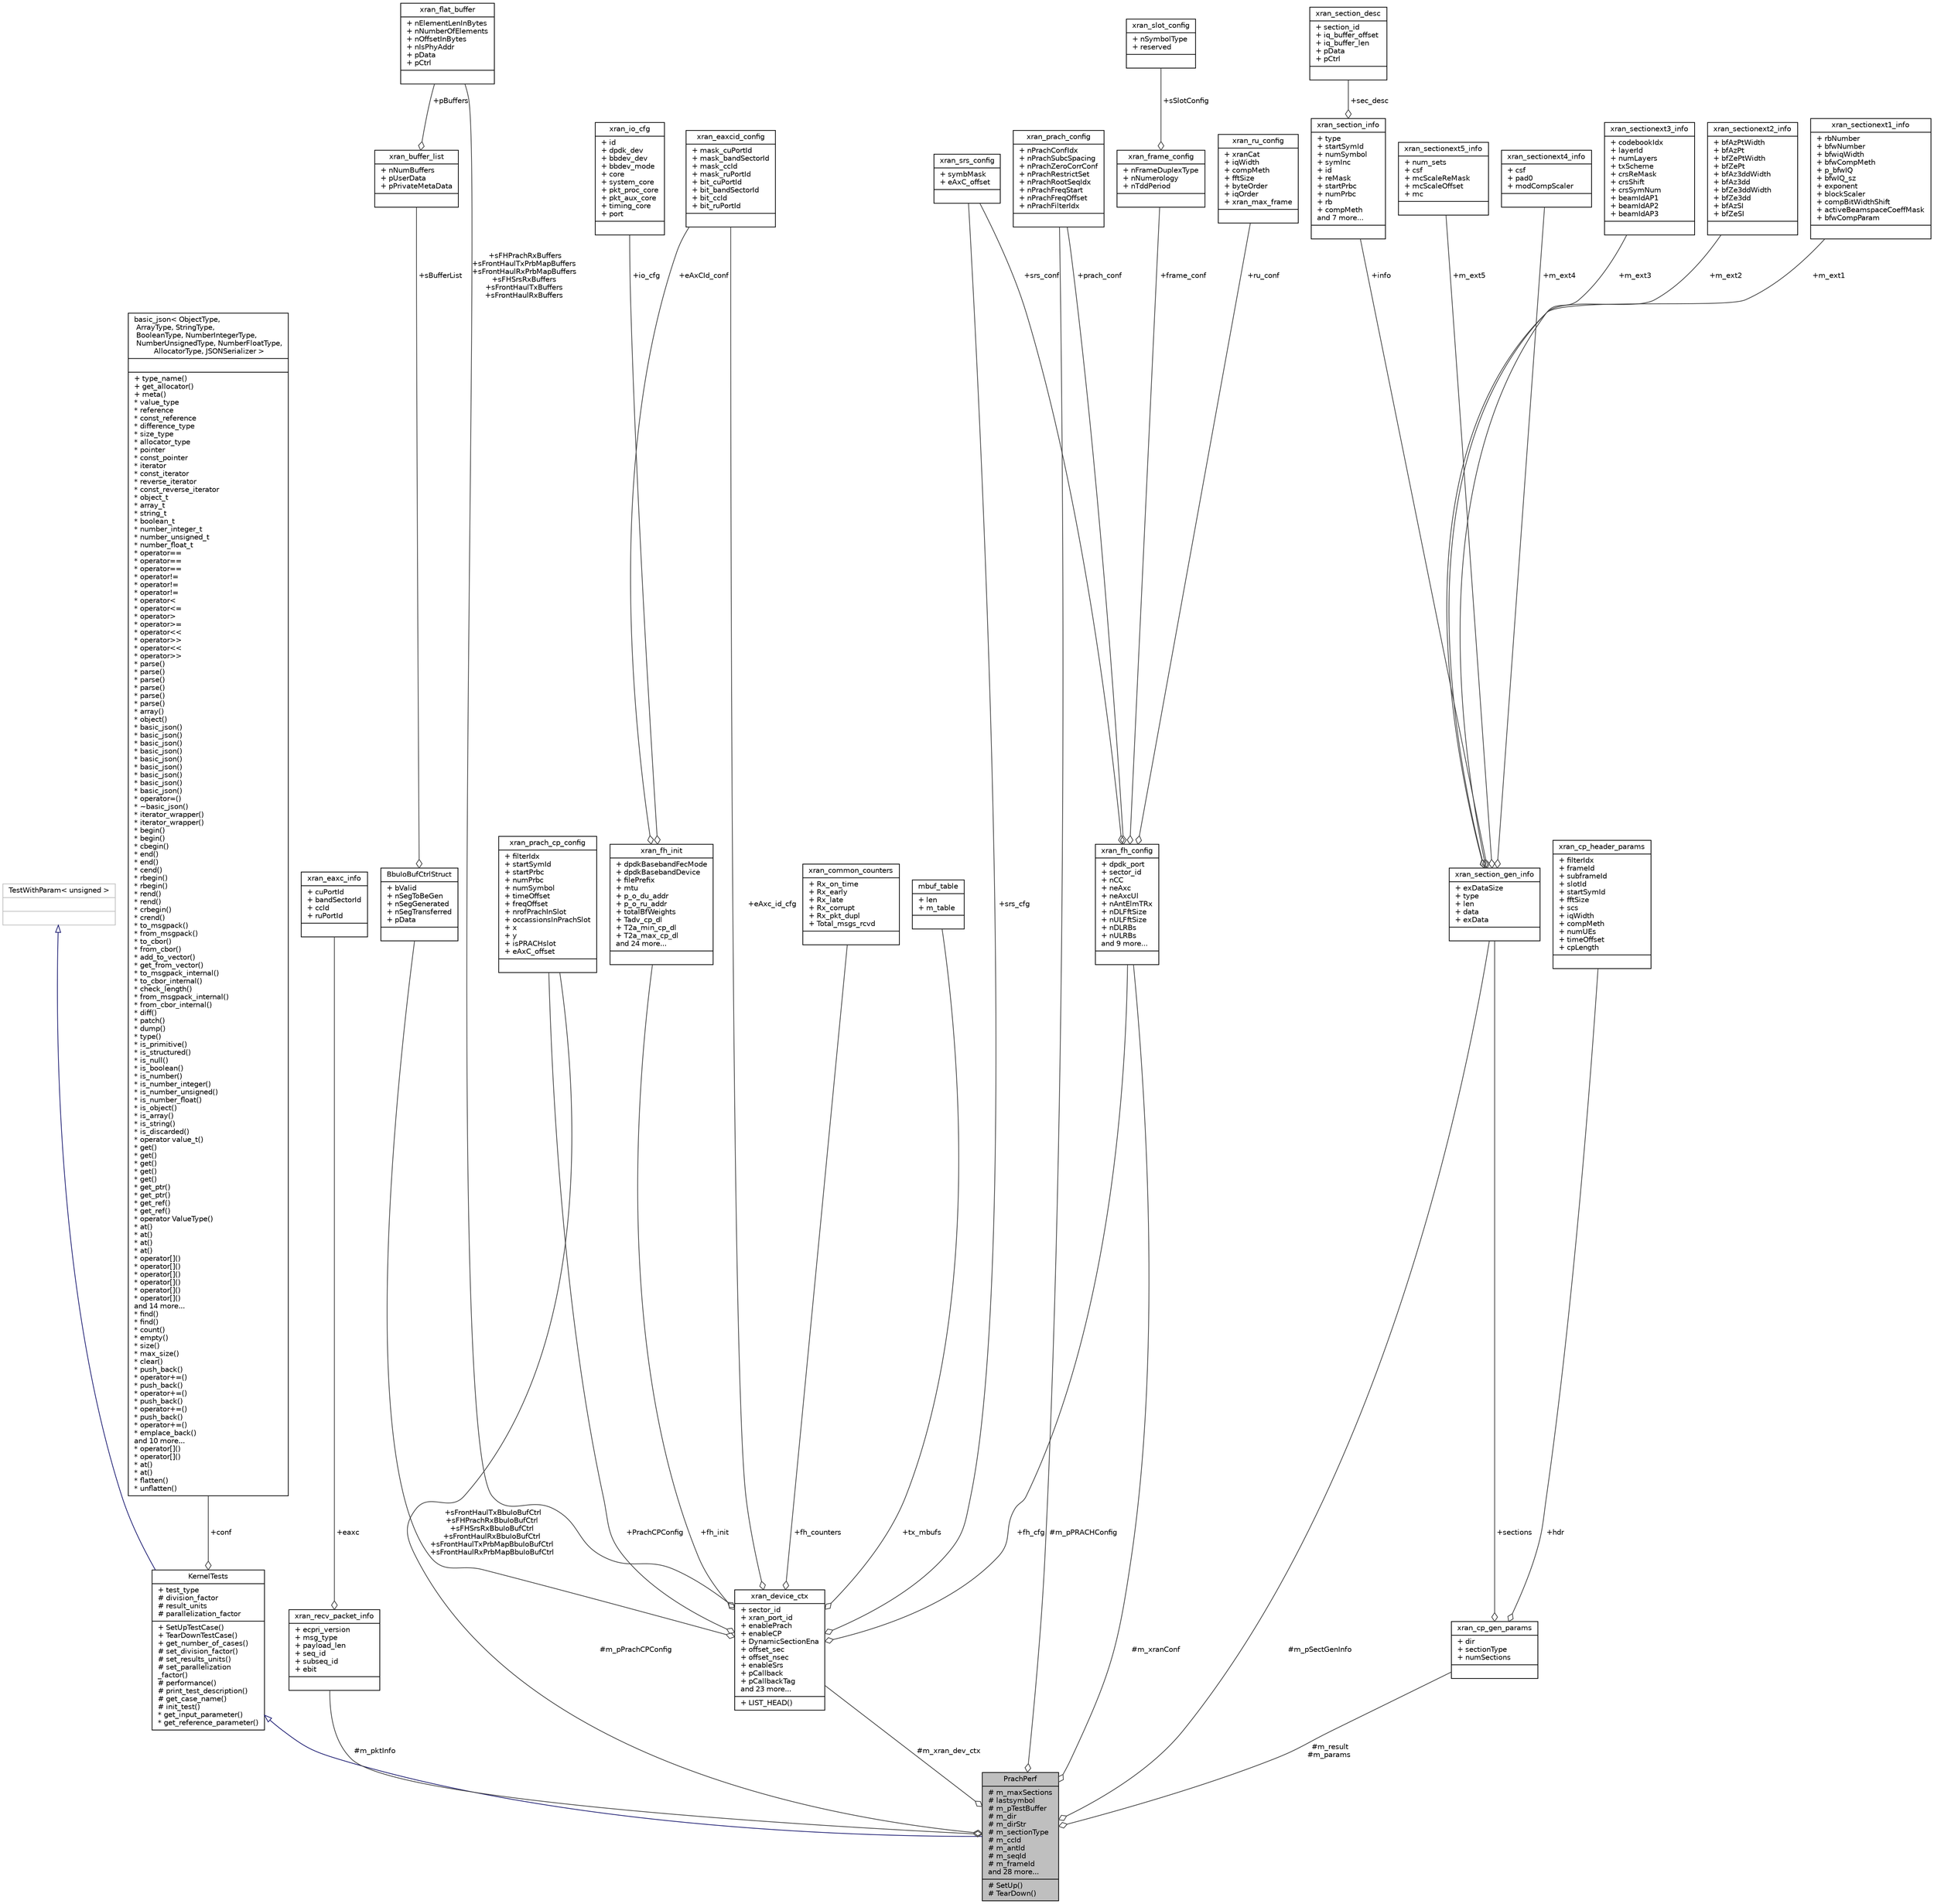 digraph "PrachPerf"
{
 // LATEX_PDF_SIZE
  edge [fontname="Helvetica",fontsize="10",labelfontname="Helvetica",labelfontsize="10"];
  node [fontname="Helvetica",fontsize="10",shape=record];
  Node1 [label="{PrachPerf\n|# m_maxSections\l# lastsymbol\l# m_pTestBuffer\l# m_dir\l# m_dirStr\l# m_sectionType\l# m_ccId\l# m_antId\l# m_seqId\l# m_frameId\land 28 more...\l|# SetUp()\l# TearDown()\l}",height=0.2,width=0.4,color="black", fillcolor="grey75", style="filled", fontcolor="black",tooltip=" "];
  Node2 -> Node1 [dir="back",color="midnightblue",fontsize="10",style="solid",arrowtail="onormal",fontname="Helvetica"];
  Node2 [label="{KernelTests\n|+ test_type\l# division_factor\l# result_units\l# parallelization_factor\l|+ SetUpTestCase()\l+ TearDownTestCase()\l+ get_number_of_cases()\l# set_division_factor()\l# set_results_units()\l# set_parallelization\l_factor()\l# performance()\l# print_test_description()\l# get_case_name()\l# init_test()\l* get_input_parameter()\l* get_reference_parameter()\l}",height=0.2,width=0.4,color="black", fillcolor="white", style="filled",URL="$class_kernel_tests.html",tooltip=" "];
  Node3 -> Node2 [dir="back",color="midnightblue",fontsize="10",style="solid",arrowtail="onormal",fontname="Helvetica"];
  Node3 [label="{TestWithParam\< unsigned \>\n||}",height=0.2,width=0.4,color="grey75", fillcolor="white", style="filled",tooltip=" "];
  Node4 -> Node2 [color="grey25",fontsize="10",style="solid",label=" +conf" ,arrowhead="odiamond",fontname="Helvetica"];
  Node4 [label="{basic_json\< ObjectType,\l ArrayType, StringType,\l BooleanType, NumberIntegerType,\l NumberUnsignedType, NumberFloatType,\l AllocatorType, JSONSerializer \>\n||+ type_name()\l+ get_allocator()\l+ meta()\l* value_type\l* reference\l* const_reference\l* difference_type\l* size_type\l* allocator_type\l* pointer\l* const_pointer\l* iterator\l* const_iterator\l* reverse_iterator\l* const_reverse_iterator\l* object_t\l* array_t\l* string_t\l* boolean_t\l* number_integer_t\l* number_unsigned_t\l* number_float_t\l* operator==\l* operator==\l* operator==\l* operator!=\l* operator!=\l* operator!=\l* operator\<\l* operator\<=\l* operator\>\l* operator\>=\l* operator\<\<\l* operator\>\>\l* operator\<\<\l* operator\>\>\l* parse()\l* parse()\l* parse()\l* parse()\l* parse()\l* parse()\l* array()\l* object()\l* basic_json()\l* basic_json()\l* basic_json()\l* basic_json()\l* basic_json()\l* basic_json()\l* basic_json()\l* basic_json()\l* basic_json()\l* operator=()\l* ~basic_json()\l* iterator_wrapper()\l* iterator_wrapper()\l* begin()\l* begin()\l* cbegin()\l* end()\l* end()\l* cend()\l* rbegin()\l* rbegin()\l* rend()\l* rend()\l* crbegin()\l* crend()\l* to_msgpack()\l* from_msgpack()\l* to_cbor()\l* from_cbor()\l* add_to_vector()\l* get_from_vector()\l* to_msgpack_internal()\l* to_cbor_internal()\l* check_length()\l* from_msgpack_internal()\l* from_cbor_internal()\l* diff()\l* patch()\l* dump()\l* type()\l* is_primitive()\l* is_structured()\l* is_null()\l* is_boolean()\l* is_number()\l* is_number_integer()\l* is_number_unsigned()\l* is_number_float()\l* is_object()\l* is_array()\l* is_string()\l* is_discarded()\l* operator value_t()\l* get()\l* get()\l* get()\l* get()\l* get()\l* get_ptr()\l* get_ptr()\l* get_ref()\l* get_ref()\l* operator ValueType()\l* at()\l* at()\l* at()\l* at()\l* operator[]()\l* operator[]()\l* operator[]()\l* operator[]()\l* operator[]()\l* operator[]()\land 14 more...\l* find()\l* find()\l* count()\l* empty()\l* size()\l* max_size()\l* clear()\l* push_back()\l* operator+=()\l* push_back()\l* operator+=()\l* push_back()\l* operator+=()\l* push_back()\l* operator+=()\l* emplace_back()\land 10 more...\l* operator[]()\l* operator[]()\l* at()\l* at()\l* flatten()\l* unflatten()\l}",height=0.2,width=0.4,color="black", fillcolor="white", style="filled",URL="$classnlohmann_1_1basic__json.html",tooltip="a class to store JSON values"];
  Node5 -> Node1 [color="grey25",fontsize="10",style="solid",label=" #m_pPRACHConfig" ,arrowhead="odiamond",fontname="Helvetica"];
  Node5 [label="{xran_prach_config\n|+ nPrachConfIdx\l+ nPrachSubcSpacing\l+ nPrachZeroCorrConf\l+ nPrachRestrictSet\l+ nPrachRootSeqIdx\l+ nPrachFreqStart\l+ nPrachFreqOffset\l+ nPrachFilterIdx\l|}",height=0.2,width=0.4,color="black", fillcolor="white", style="filled",URL="$structxran__prach__config.html",tooltip=" "];
  Node6 -> Node1 [color="grey25",fontsize="10",style="solid",label=" #m_pktInfo" ,arrowhead="odiamond",fontname="Helvetica"];
  Node6 [label="{xran_recv_packet_info\n|+ ecpri_version\l+ msg_type\l+ payload_len\l+ seq_id\l+ subseq_id\l+ ebit\l|}",height=0.2,width=0.4,color="black", fillcolor="white", style="filled",URL="$structxran__recv__packet__info.html",tooltip=" "];
  Node7 -> Node6 [color="grey25",fontsize="10",style="solid",label=" +eaxc" ,arrowhead="odiamond",fontname="Helvetica"];
  Node7 [label="{xran_eaxc_info\n|+ cuPortId\l+ bandSectorId\l+ ccId\l+ ruPortId\l|}",height=0.2,width=0.4,color="black", fillcolor="white", style="filled",URL="$structxran__eaxc__info.html",tooltip=" "];
  Node8 -> Node1 [color="grey25",fontsize="10",style="solid",label=" #m_xran_dev_ctx" ,arrowhead="odiamond",fontname="Helvetica"];
  Node8 [label="{xran_device_ctx\n|+ sector_id\l+ xran_port_id\l+ enablePrach\l+ enableCP\l+ DynamicSectionEna\l+ offset_sec\l+ offset_nsec\l+ enableSrs\l+ pCallback\l+ pCallbackTag\land 23 more...\l|+ LIST_HEAD()\l}",height=0.2,width=0.4,color="black", fillcolor="white", style="filled",URL="$structxran__device__ctx.html",tooltip=" "];
  Node9 -> Node8 [color="grey25",fontsize="10",style="solid",label=" +sFrontHaulTxBbuIoBufCtrl\n+sFHPrachRxBbuIoBufCtrl\n+sFHSrsRxBbuIoBufCtrl\n+sFrontHaulRxBbuIoBufCtrl\n+sFrontHaulTxPrbMapBbuIoBufCtrl\n+sFrontHaulRxPrbMapBbuIoBufCtrl" ,arrowhead="odiamond",fontname="Helvetica"];
  Node9 [label="{BbuIoBufCtrlStruct\n|+ bValid\l+ nSegToBeGen\l+ nSegGenerated\l+ nSegTransferred\l+ pData\l|}",height=0.2,width=0.4,color="black", fillcolor="white", style="filled",URL="$struct_bbu_io_buf_ctrl_struct.html",tooltip=" "];
  Node10 -> Node9 [color="grey25",fontsize="10",style="solid",label=" +sBufferList" ,arrowhead="odiamond",fontname="Helvetica"];
  Node10 [label="{xran_buffer_list\n|+ nNumBuffers\l+ pUserData\l+ pPrivateMetaData\l|}",height=0.2,width=0.4,color="black", fillcolor="white", style="filled",URL="$structxran__buffer__list.html",tooltip=" "];
  Node11 -> Node10 [color="grey25",fontsize="10",style="solid",label=" +pBuffers" ,arrowhead="odiamond",fontname="Helvetica"];
  Node11 [label="{xran_flat_buffer\n|+ nElementLenInBytes\l+ nNumberOfElements\l+ nOffsetInBytes\l+ nIsPhyAddr\l+ pData\l+ pCtrl\l|}",height=0.2,width=0.4,color="black", fillcolor="white", style="filled",URL="$structxran__flat__buffer.html",tooltip=" "];
  Node12 -> Node8 [color="grey25",fontsize="10",style="solid",label=" +eAxc_id_cfg" ,arrowhead="odiamond",fontname="Helvetica"];
  Node12 [label="{xran_eaxcid_config\n|+ mask_cuPortId\l+ mask_bandSectorId\l+ mask_ccId\l+ mask_ruPortId\l+ bit_cuPortId\l+ bit_bandSectorId\l+ bit_ccId\l+ bit_ruPortId\l|}",height=0.2,width=0.4,color="black", fillcolor="white", style="filled",URL="$structxran__eaxcid__config.html",tooltip=" "];
  Node13 -> Node8 [color="grey25",fontsize="10",style="solid",label=" +PrachCPConfig" ,arrowhead="odiamond",fontname="Helvetica"];
  Node13 [label="{xran_prach_cp_config\n|+ filterIdx\l+ startSymId\l+ startPrbc\l+ numPrbc\l+ numSymbol\l+ timeOffset\l+ freqOffset\l+ nrofPrachInSlot\l+ occassionsInPrachSlot\l+ x\l+ y\l+ isPRACHslot\l+ eAxC_offset\l|}",height=0.2,width=0.4,color="black", fillcolor="white", style="filled",URL="$structxran__prach__cp__config.html",tooltip=" "];
  Node14 -> Node8 [color="grey25",fontsize="10",style="solid",label=" +fh_counters" ,arrowhead="odiamond",fontname="Helvetica"];
  Node14 [label="{xran_common_counters\n|+ Rx_on_time\l+ Rx_early\l+ Rx_late\l+ Rx_corrupt\l+ Rx_pkt_dupl\l+ Total_msgs_rcvd\l|}",height=0.2,width=0.4,color="black", fillcolor="white", style="filled",URL="$structxran__common__counters.html",tooltip=" "];
  Node11 -> Node8 [color="grey25",fontsize="10",style="solid",label=" +sFHPrachRxBuffers\n+sFrontHaulTxPrbMapBuffers\n+sFrontHaulRxPrbMapBuffers\n+sFHSrsRxBuffers\n+sFrontHaulTxBuffers\n+sFrontHaulRxBuffers" ,arrowhead="odiamond",fontname="Helvetica"];
  Node15 -> Node8 [color="grey25",fontsize="10",style="solid",label=" +tx_mbufs" ,arrowhead="odiamond",fontname="Helvetica"];
  Node15 [label="{mbuf_table\n|+ len\l+ m_table\l|}",height=0.2,width=0.4,color="black", fillcolor="white", style="filled",URL="$structmbuf__table.html",tooltip=" "];
  Node16 -> Node8 [color="grey25",fontsize="10",style="solid",label=" +fh_init" ,arrowhead="odiamond",fontname="Helvetica"];
  Node16 [label="{xran_fh_init\n|+ dpdkBasebandFecMode\l+ dpdkBasebandDevice\l+ filePrefix\l+ mtu\l+ p_o_du_addr\l+ p_o_ru_addr\l+ totalBfWeights\l+ Tadv_cp_dl\l+ T2a_min_cp_dl\l+ T2a_max_cp_dl\land 24 more...\l|}",height=0.2,width=0.4,color="black", fillcolor="white", style="filled",URL="$structxran__fh__init.html",tooltip=" "];
  Node12 -> Node16 [color="grey25",fontsize="10",style="solid",label=" +eAxCId_conf" ,arrowhead="odiamond",fontname="Helvetica"];
  Node17 -> Node16 [color="grey25",fontsize="10",style="solid",label=" +io_cfg" ,arrowhead="odiamond",fontname="Helvetica"];
  Node17 [label="{xran_io_cfg\n|+ id\l+ dpdk_dev\l+ bbdev_dev\l+ bbdev_mode\l+ core\l+ system_core\l+ pkt_proc_core\l+ pkt_aux_core\l+ timing_core\l+ port\l|}",height=0.2,width=0.4,color="black", fillcolor="white", style="filled",URL="$structxran__io__cfg.html",tooltip=" "];
  Node18 -> Node8 [color="grey25",fontsize="10",style="solid",label=" +srs_cfg" ,arrowhead="odiamond",fontname="Helvetica"];
  Node18 [label="{xran_srs_config\n|+ symbMask\l+ eAxC_offset\l|}",height=0.2,width=0.4,color="black", fillcolor="white", style="filled",URL="$structxran__srs__config.html",tooltip=" "];
  Node19 -> Node8 [color="grey25",fontsize="10",style="solid",label=" +fh_cfg" ,arrowhead="odiamond",fontname="Helvetica"];
  Node19 [label="{xran_fh_config\n|+ dpdk_port\l+ sector_id\l+ nCC\l+ neAxc\l+ neAxcUl\l+ nAntElmTRx\l+ nDLFftSize\l+ nULFftSize\l+ nDLRBs\l+ nULRBs\land 9 more...\l|}",height=0.2,width=0.4,color="black", fillcolor="white", style="filled",URL="$structxran__fh__config.html",tooltip=" "];
  Node5 -> Node19 [color="grey25",fontsize="10",style="solid",label=" +prach_conf" ,arrowhead="odiamond",fontname="Helvetica"];
  Node20 -> Node19 [color="grey25",fontsize="10",style="solid",label=" +frame_conf" ,arrowhead="odiamond",fontname="Helvetica"];
  Node20 [label="{xran_frame_config\n|+ nFrameDuplexType\l+ nNumerology\l+ nTddPeriod\l|}",height=0.2,width=0.4,color="black", fillcolor="white", style="filled",URL="$structxran__frame__config.html",tooltip=" "];
  Node21 -> Node20 [color="grey25",fontsize="10",style="solid",label=" +sSlotConfig" ,arrowhead="odiamond",fontname="Helvetica"];
  Node21 [label="{xran_slot_config\n|+ nSymbolType\l+ reserved\l|}",height=0.2,width=0.4,color="black", fillcolor="white", style="filled",URL="$structxran__slot__config.html",tooltip=" "];
  Node22 -> Node19 [color="grey25",fontsize="10",style="solid",label=" +ru_conf" ,arrowhead="odiamond",fontname="Helvetica"];
  Node22 [label="{xran_ru_config\n|+ xranCat\l+ iqWidth\l+ compMeth\l+ fftSize\l+ byteOrder\l+ iqOrder\l+ xran_max_frame\l|}",height=0.2,width=0.4,color="black", fillcolor="white", style="filled",URL="$structxran__ru__config.html",tooltip=" "];
  Node18 -> Node19 [color="grey25",fontsize="10",style="solid",label=" +srs_conf" ,arrowhead="odiamond",fontname="Helvetica"];
  Node23 -> Node1 [color="grey25",fontsize="10",style="solid",label=" #m_pSectGenInfo" ,arrowhead="odiamond",fontname="Helvetica"];
  Node23 [label="{xran_section_gen_info\n|+ exDataSize\l+ type\l+ len\l+ data\l+ exData\l|}",height=0.2,width=0.4,color="black", fillcolor="white", style="filled",URL="$structxran__section__gen__info.html",tooltip=" "];
  Node24 -> Node23 [color="grey25",fontsize="10",style="solid",label=" +m_ext5" ,arrowhead="odiamond",fontname="Helvetica"];
  Node24 [label="{xran_sectionext5_info\n|+ num_sets\l+ csf\l+ mcScaleReMask\l+ mcScaleOffset\l+ mc\l|}",height=0.2,width=0.4,color="black", fillcolor="white", style="filled",URL="$structxran__sectionext5__info.html",tooltip=" "];
  Node25 -> Node23 [color="grey25",fontsize="10",style="solid",label=" +m_ext4" ,arrowhead="odiamond",fontname="Helvetica"];
  Node25 [label="{xran_sectionext4_info\n|+ csf\l+ pad0\l+ modCompScaler\l|}",height=0.2,width=0.4,color="black", fillcolor="white", style="filled",URL="$structxran__sectionext4__info.html",tooltip=" "];
  Node26 -> Node23 [color="grey25",fontsize="10",style="solid",label=" +m_ext3" ,arrowhead="odiamond",fontname="Helvetica"];
  Node26 [label="{xran_sectionext3_info\n|+ codebookIdx\l+ layerId\l+ numLayers\l+ txScheme\l+ crsReMask\l+ crsShift\l+ crsSymNum\l+ beamIdAP1\l+ beamIdAP2\l+ beamIdAP3\l|}",height=0.2,width=0.4,color="black", fillcolor="white", style="filled",URL="$structxran__sectionext3__info.html",tooltip=" "];
  Node27 -> Node23 [color="grey25",fontsize="10",style="solid",label=" +m_ext2" ,arrowhead="odiamond",fontname="Helvetica"];
  Node27 [label="{xran_sectionext2_info\n|+ bfAzPtWidth\l+ bfAzPt\l+ bfZePtWidth\l+ bfZePt\l+ bfAz3ddWidth\l+ bfAz3dd\l+ bfZe3ddWidth\l+ bfZe3dd\l+ bfAzSI\l+ bfZeSI\l|}",height=0.2,width=0.4,color="black", fillcolor="white", style="filled",URL="$structxran__sectionext2__info.html",tooltip=" "];
  Node28 -> Node23 [color="grey25",fontsize="10",style="solid",label=" +m_ext1" ,arrowhead="odiamond",fontname="Helvetica"];
  Node28 [label="{xran_sectionext1_info\n|+ rbNumber\l+ bfwNumber\l+ bfwiqWidth\l+ bfwCompMeth\l+ p_bfwIQ\l+ bfwIQ_sz\l+ exponent\l+ blockScaler\l+ compBitWidthShift\l+ activeBeamspaceCoeffMask\l+ bfwCompParam\l|}",height=0.2,width=0.4,color="black", fillcolor="white", style="filled",URL="$structxran__sectionext1__info.html",tooltip=" "];
  Node29 -> Node23 [color="grey25",fontsize="10",style="solid",label=" +info" ,arrowhead="odiamond",fontname="Helvetica"];
  Node29 [label="{xran_section_info\n|+ type\l+ startSymId\l+ numSymbol\l+ symInc\l+ id\l+ reMask\l+ startPrbc\l+ numPrbc\l+ rb\l+ compMeth\land 7 more...\l|}",height=0.2,width=0.4,color="black", fillcolor="white", style="filled",URL="$structxran__section__info.html",tooltip=" "];
  Node30 -> Node29 [color="grey25",fontsize="10",style="solid",label=" +sec_desc" ,arrowhead="odiamond",fontname="Helvetica"];
  Node30 [label="{xran_section_desc\n|+ section_id\l+ iq_buffer_offset\l+ iq_buffer_len\l+ pData\l+ pCtrl\l|}",height=0.2,width=0.4,color="black", fillcolor="white", style="filled",URL="$structxran__section__desc.html",tooltip=" "];
  Node13 -> Node1 [color="grey25",fontsize="10",style="solid",label=" #m_pPrachCPConfig" ,arrowhead="odiamond",fontname="Helvetica"];
  Node31 -> Node1 [color="grey25",fontsize="10",style="solid",label=" #m_result\n#m_params" ,arrowhead="odiamond",fontname="Helvetica"];
  Node31 [label="{xran_cp_gen_params\n|+ dir\l+ sectionType\l+ numSections\l|}",height=0.2,width=0.4,color="black", fillcolor="white", style="filled",URL="$structxran__cp__gen__params.html",tooltip=" "];
  Node32 -> Node31 [color="grey25",fontsize="10",style="solid",label=" +hdr" ,arrowhead="odiamond",fontname="Helvetica"];
  Node32 [label="{xran_cp_header_params\n|+ filterIdx\l+ frameId\l+ subframeId\l+ slotId\l+ startSymId\l+ fftSize\l+ scs\l+ iqWidth\l+ compMeth\l+ numUEs\l+ timeOffset\l+ cpLength\l|}",height=0.2,width=0.4,color="black", fillcolor="white", style="filled",URL="$structxran__cp__header__params.html",tooltip=" "];
  Node23 -> Node31 [color="grey25",fontsize="10",style="solid",label=" +sections" ,arrowhead="odiamond",fontname="Helvetica"];
  Node19 -> Node1 [color="grey25",fontsize="10",style="solid",label=" #m_xranConf" ,arrowhead="odiamond",fontname="Helvetica"];
}
